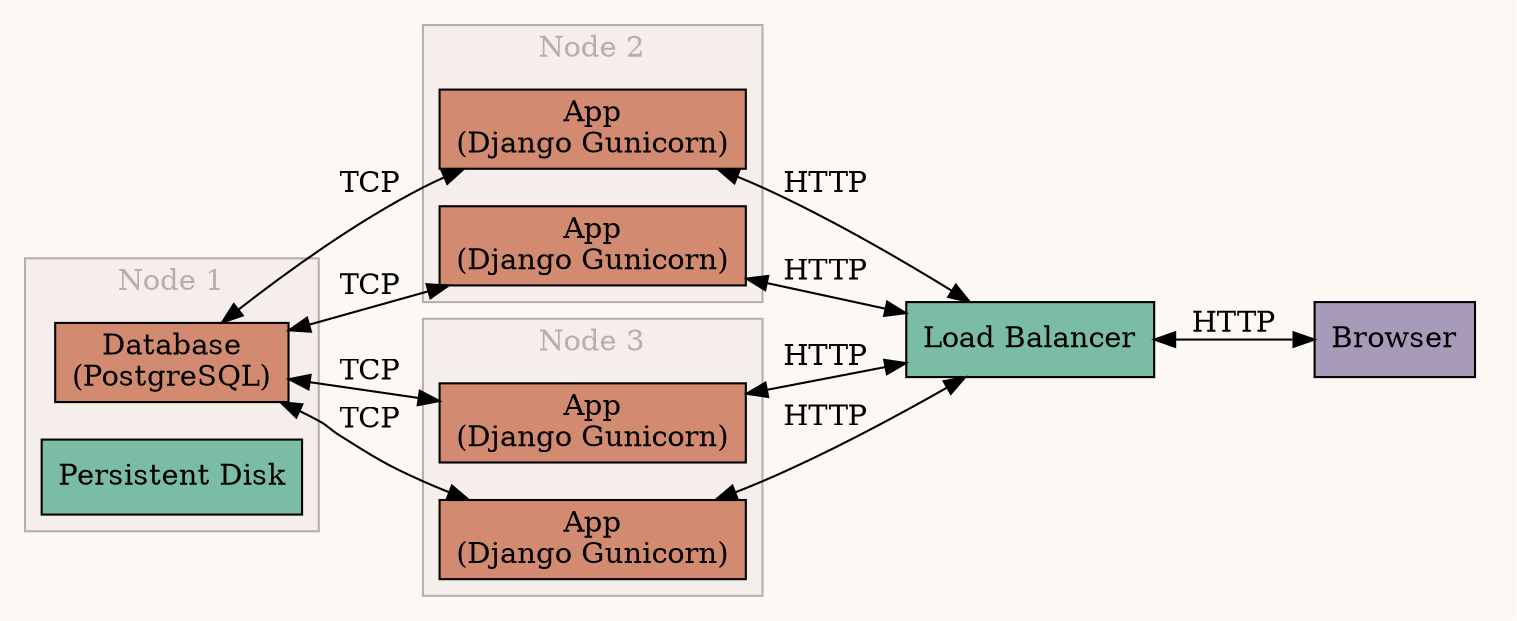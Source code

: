 digraph Kubernetes {
    bgcolor = "#fcf9f4";
    rankdir = LR;
    node [shape=box, style=filled, fillcolor="#d28b71"];

    subgraph clusterClient {
        style = invis;
        browser [label="Browser", fillcolor="#a89bb9"];
    };

    subgraph clusterDatabaseServer {
        label = "Node 1";
        fontcolor = "#b8afad";
        color = "#b8afad";
        bgcolor = "#f5eeeb";
        database [label="Database\n(PostgreSQL)"];
        persistentdisk [label="Persistent Disk", fillcolor="#7bbda4"]
    }

    subgraph clusterAppServer {
        label = "Node 2";
        fontcolor = "#b8afad";
        color = "#b8afad";
        bgcolor = "#f5eeeb";
        app [label="App\n(Django Gunicorn)"];
        app2 [label="App\n(Django Gunicorn)"];
        color = "#b8afad";
    };

    subgraph clusterAppServer3 {
        label = "Node 3";
        fontcolor = "#b8afad";
        color = "#b8afad";
        bgcolor = "#f5eeeb";
        app3 [label="App\n(Django Gunicorn)"];
        app4 [label="App\n(Django Gunicorn)"];
        color = "#b8afad";
    };

    webserver [label="Load Balancer", fillcolor="#7bbda4"];

    database -> app [label="TCP", dir="both"];
    app -> webserver [label="HTTP", dir="both"];

    database -> app2 [label="TCP", dir="both"];
    app2 -> webserver [label="HTTP", dir="both"];

    database -> app3 [label="TCP", dir="both"];
    app3 -> webserver [label="HTTP", dir="both"];

    database -> app4 [label="TCP", dir="both"];
    app4 -> webserver [label="HTTP", dir="both"];

    // assets -> webserver;
    webserver -> browser [label="HTTP", dir="both"];
}
